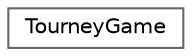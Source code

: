 digraph "Graphical Class Hierarchy"
{
 // LATEX_PDF_SIZE
  bgcolor="transparent";
  edge [fontname=Helvetica,fontsize=10,labelfontname=Helvetica,labelfontsize=10];
  node [fontname=Helvetica,fontsize=10,shape=box,height=0.2,width=0.4];
  rankdir="LR";
  Node0 [id="Node000000",label="TourneyGame",height=0.2,width=0.4,color="grey40", fillcolor="white", style="filled",URL="$struct_tourney_game.html",tooltip=" "];
}
